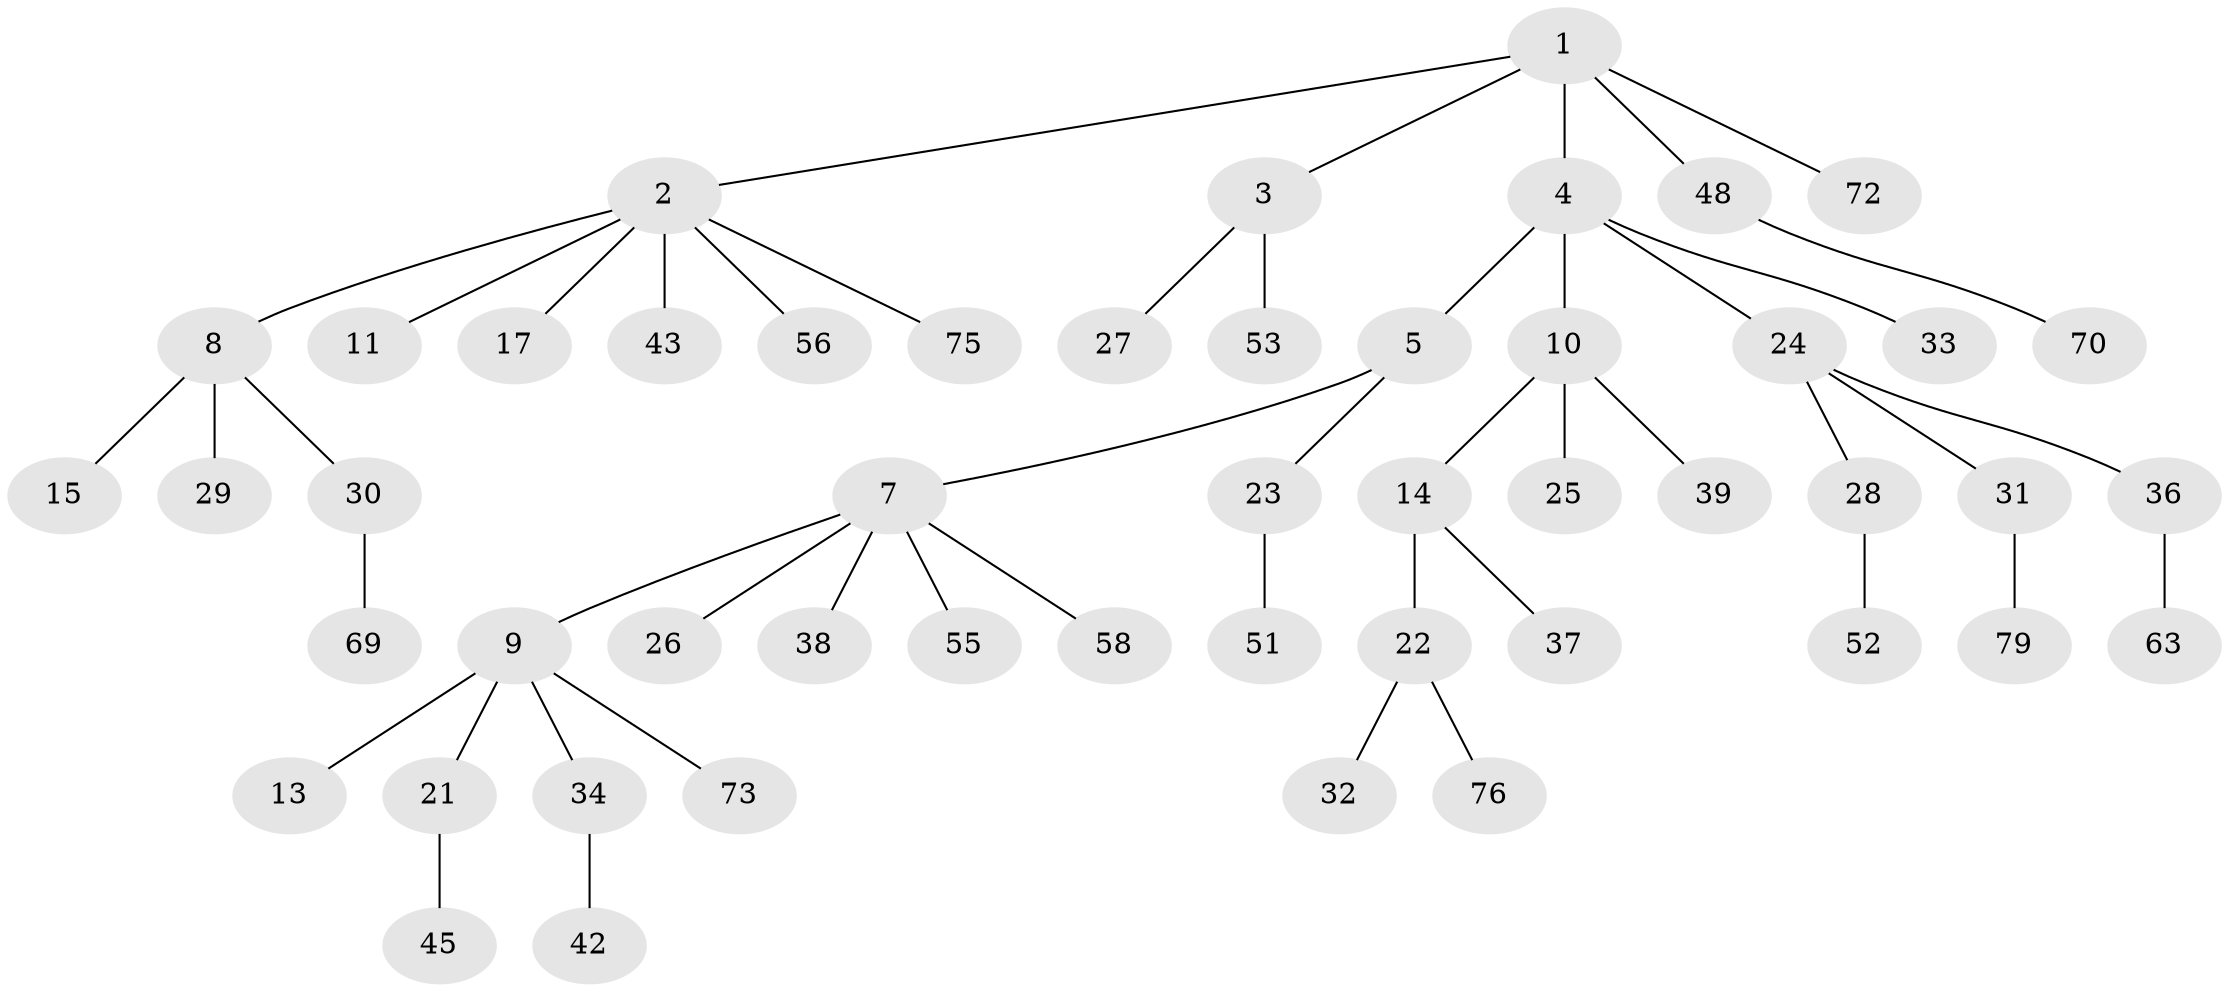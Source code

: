 // Generated by graph-tools (version 1.1) at 2025/52/02/27/25 19:52:11]
// undirected, 50 vertices, 49 edges
graph export_dot {
graph [start="1"]
  node [color=gray90,style=filled];
  1 [super="+12"];
  2 [super="+60"];
  3 [super="+78"];
  4 [super="+68"];
  5 [super="+6"];
  7 [super="+16"];
  8 [super="+66"];
  9 [super="+20"];
  10 [super="+18"];
  11 [super="+35"];
  13 [super="+19"];
  14;
  15;
  17 [super="+71"];
  21;
  22 [super="+40"];
  23 [super="+50"];
  24;
  25 [super="+44"];
  26 [super="+64"];
  27;
  28 [super="+47"];
  29;
  30;
  31 [super="+46"];
  32;
  33 [super="+41"];
  34 [super="+57"];
  36 [super="+49"];
  37 [super="+61"];
  38 [super="+59"];
  39 [super="+54"];
  42 [super="+65"];
  43;
  45 [super="+62"];
  48 [super="+67"];
  51;
  52;
  53;
  55;
  56;
  58 [super="+74"];
  63;
  69 [super="+77"];
  70;
  72;
  73;
  75;
  76;
  79;
  1 -- 2;
  1 -- 3;
  1 -- 4;
  1 -- 48;
  1 -- 72;
  2 -- 8;
  2 -- 11;
  2 -- 17;
  2 -- 43;
  2 -- 56;
  2 -- 75;
  3 -- 27;
  3 -- 53;
  4 -- 5;
  4 -- 10;
  4 -- 24;
  4 -- 33;
  5 -- 7;
  5 -- 23;
  7 -- 9;
  7 -- 38;
  7 -- 26;
  7 -- 58;
  7 -- 55;
  8 -- 15;
  8 -- 29;
  8 -- 30;
  9 -- 13;
  9 -- 21;
  9 -- 73;
  9 -- 34;
  10 -- 14;
  10 -- 25;
  10 -- 39;
  14 -- 22;
  14 -- 37;
  21 -- 45;
  22 -- 32;
  22 -- 76;
  23 -- 51;
  24 -- 28;
  24 -- 31;
  24 -- 36;
  28 -- 52;
  30 -- 69;
  31 -- 79;
  34 -- 42;
  36 -- 63;
  48 -- 70;
}
